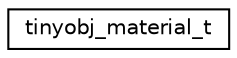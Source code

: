 digraph "Graphical Class Hierarchy"
{
 // LATEX_PDF_SIZE
  edge [fontname="Helvetica",fontsize="10",labelfontname="Helvetica",labelfontsize="10"];
  node [fontname="Helvetica",fontsize="10",shape=record];
  rankdir="LR";
  Node0 [label="tinyobj_material_t",height=0.2,width=0.4,color="black", fillcolor="white", style="filled",URL="$structtinyobj__material__t.html",tooltip=" "];
}
